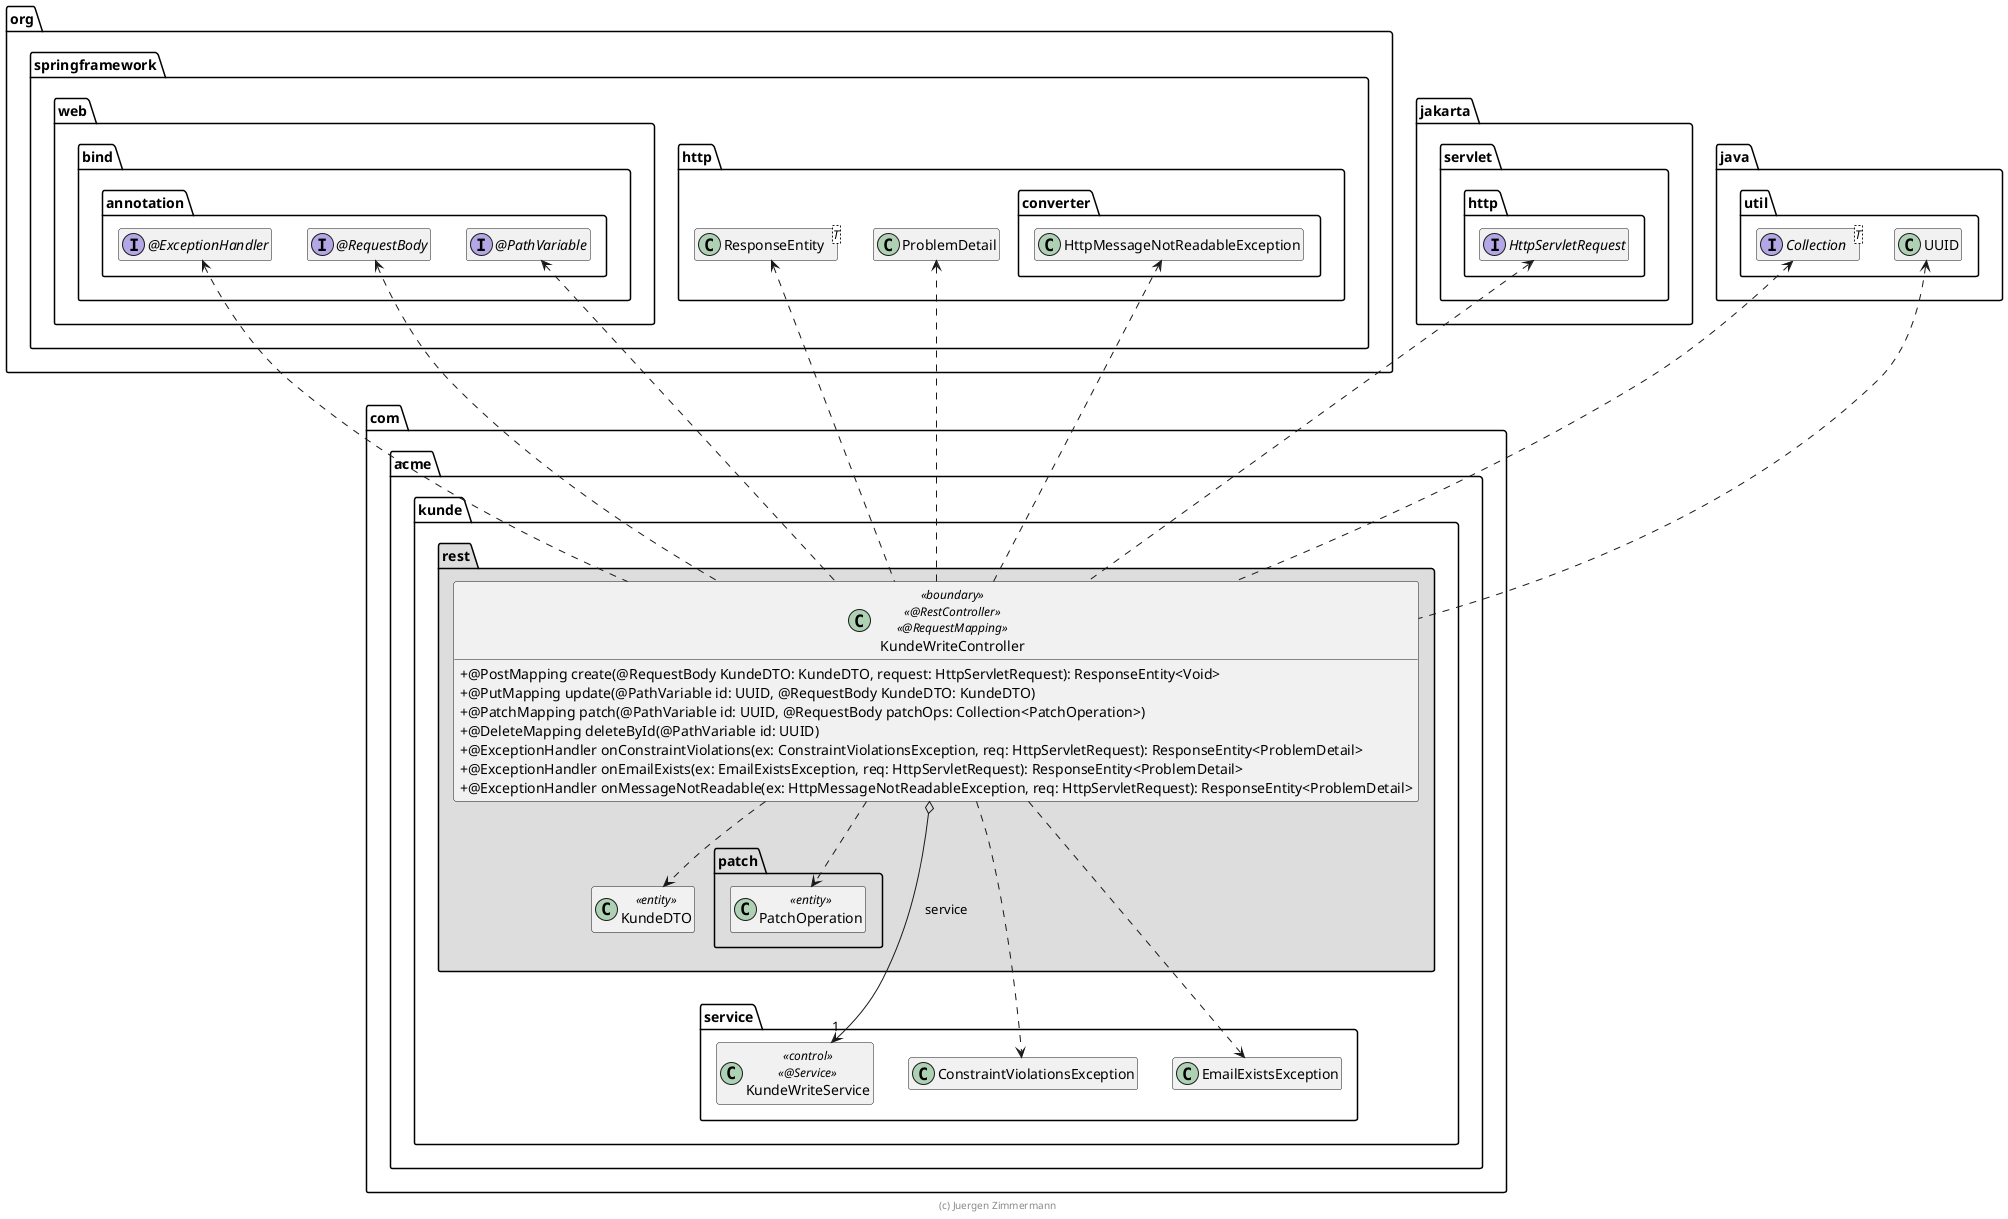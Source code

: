 ' Copyright (C) 2019 - present Juergen Zimmermann, Hochschule Karlsruhe
'
' This program is free software: you can redistribute it and/or modify
' it under the terms of the GNU General Public License as published by
' the Free Software Foundation, either version 3 of the License, or
' (at your option) any later version.
'
' This program is distributed in the hope that it will be useful,
' but WITHOUT ANY WARRANTY; without even the implied warranty of
' MERCHANTABILITY or FITNESS FOR A PARTICULAR PURPOSE.  See the
' GNU General Public License for more details.
'
' You should have received a copy of the GNU General Public License
' along with this program.  If not, see <https://www.gnu.org/licenses/>.
@startuml KundeWriteController

skinparam classAttributeIconSize 0

package org.springframework {
    package web.bind.annotation {
        interface "@PathVariable" as PathVariable
        interface "@RequestBody" as RequestBody
        interface "@ExceptionHandler" as ExceptionHandler
    }

    package http {
        class ResponseEntity<T>
        class ProblemDetail

        package converter {
            class HttpMessageNotReadableException
        }

    }
}

package jakarta.servlet.http {
    interface HttpServletRequest
}

package java.util {
    interface Collection<T>
    class UUID
}

package com.acme.kunde {
    package service {
        class KundeWriteService << control >> << @Service >>

        class ConstraintViolationsException
        class EmailExistsException
    }

    package rest #DDDDDD {
        package patch {
            class PatchOperation <<entity>>
        }

        class KundeDTO <<entity>>

        class KundeWriteController << boundary >> << @RestController >> << @RequestMapping >> {
            + @PostMapping create(@RequestBody KundeDTO: KundeDTO, request: HttpServletRequest): ResponseEntity<Void>
            + @PutMapping update(@PathVariable id: UUID, @RequestBody KundeDTO: KundeDTO)
            + @PatchMapping patch(@PathVariable id: UUID, @RequestBody patchOps: Collection<PatchOperation>)
            + @DeleteMapping deleteById(@PathVariable id: UUID)
            + @ExceptionHandler onConstraintViolations(ex: ConstraintViolationsException, req: HttpServletRequest): ResponseEntity<ProblemDetail>
            + @ExceptionHandler onEmailExists(ex: EmailExistsException, req: HttpServletRequest): ResponseEntity<ProblemDetail>
            + @ExceptionHandler onMessageNotReadable(ex: HttpMessageNotReadableException, req: HttpServletRequest): ResponseEntity<ProblemDetail>
        }

        KundeWriteController o-down-> "1" KundeWriteService : service
        KundeWriteController ..> KundeDTO
        KundeWriteController ..> ConstraintViolationsException
        KundeWriteController ..> EmailExistsException
        KundeWriteController ..> HttpMessageNotReadableException
        KundeWriteController ..> ProblemDetail
        KundeWriteController ..> PatchOperation

        KundeWriteController .up.> ResponseEntity
        KundeWriteController .up.> HttpServletRequest

        KundeWriteController .up.> PathVariable
        KundeWriteController .up.> RequestBody
        KundeWriteController .up.> ExceptionHandler

        KundeWriteController .up.> UUID
        KundeWriteController .up.> Collection

        PatchOperation .[hidden].> KundeWriteService
    }
}

hide empty members

footer (c) Juergen Zimmermann

@enduml
